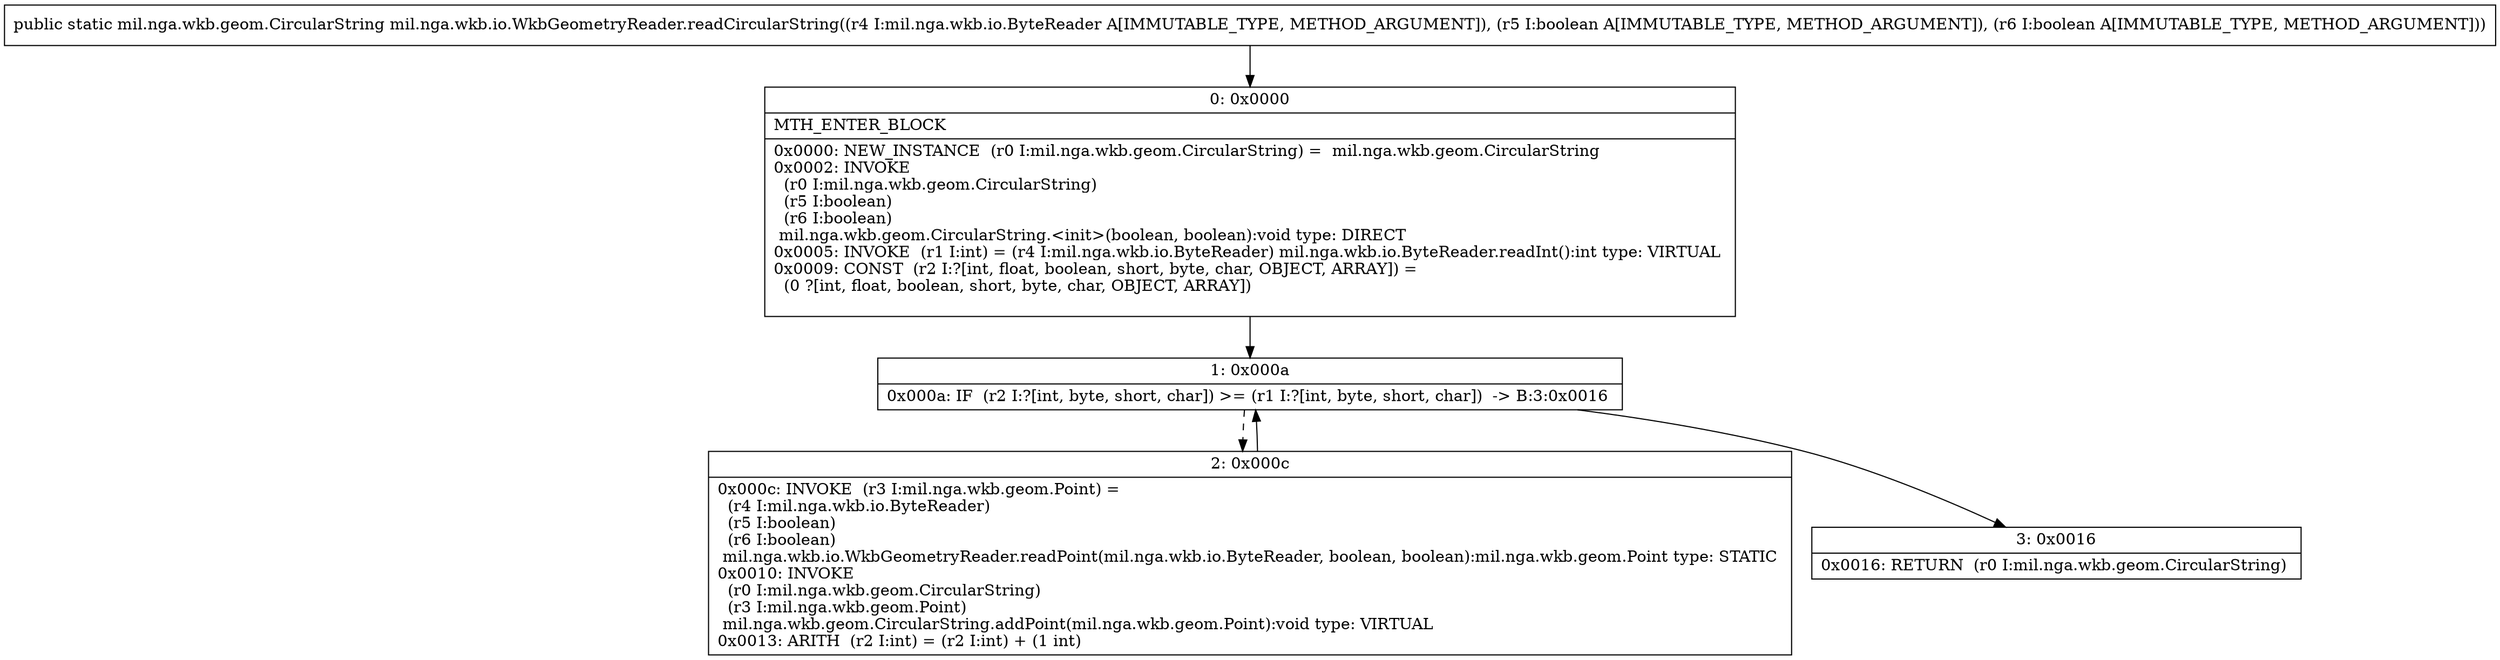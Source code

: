 digraph "CFG formil.nga.wkb.io.WkbGeometryReader.readCircularString(Lmil\/nga\/wkb\/io\/ByteReader;ZZ)Lmil\/nga\/wkb\/geom\/CircularString;" {
Node_0 [shape=record,label="{0\:\ 0x0000|MTH_ENTER_BLOCK\l|0x0000: NEW_INSTANCE  (r0 I:mil.nga.wkb.geom.CircularString) =  mil.nga.wkb.geom.CircularString \l0x0002: INVOKE  \l  (r0 I:mil.nga.wkb.geom.CircularString)\l  (r5 I:boolean)\l  (r6 I:boolean)\l mil.nga.wkb.geom.CircularString.\<init\>(boolean, boolean):void type: DIRECT \l0x0005: INVOKE  (r1 I:int) = (r4 I:mil.nga.wkb.io.ByteReader) mil.nga.wkb.io.ByteReader.readInt():int type: VIRTUAL \l0x0009: CONST  (r2 I:?[int, float, boolean, short, byte, char, OBJECT, ARRAY]) = \l  (0 ?[int, float, boolean, short, byte, char, OBJECT, ARRAY])\l \l}"];
Node_1 [shape=record,label="{1\:\ 0x000a|0x000a: IF  (r2 I:?[int, byte, short, char]) \>= (r1 I:?[int, byte, short, char])  \-\> B:3:0x0016 \l}"];
Node_2 [shape=record,label="{2\:\ 0x000c|0x000c: INVOKE  (r3 I:mil.nga.wkb.geom.Point) = \l  (r4 I:mil.nga.wkb.io.ByteReader)\l  (r5 I:boolean)\l  (r6 I:boolean)\l mil.nga.wkb.io.WkbGeometryReader.readPoint(mil.nga.wkb.io.ByteReader, boolean, boolean):mil.nga.wkb.geom.Point type: STATIC \l0x0010: INVOKE  \l  (r0 I:mil.nga.wkb.geom.CircularString)\l  (r3 I:mil.nga.wkb.geom.Point)\l mil.nga.wkb.geom.CircularString.addPoint(mil.nga.wkb.geom.Point):void type: VIRTUAL \l0x0013: ARITH  (r2 I:int) = (r2 I:int) + (1 int) \l}"];
Node_3 [shape=record,label="{3\:\ 0x0016|0x0016: RETURN  (r0 I:mil.nga.wkb.geom.CircularString) \l}"];
MethodNode[shape=record,label="{public static mil.nga.wkb.geom.CircularString mil.nga.wkb.io.WkbGeometryReader.readCircularString((r4 I:mil.nga.wkb.io.ByteReader A[IMMUTABLE_TYPE, METHOD_ARGUMENT]), (r5 I:boolean A[IMMUTABLE_TYPE, METHOD_ARGUMENT]), (r6 I:boolean A[IMMUTABLE_TYPE, METHOD_ARGUMENT])) }"];
MethodNode -> Node_0;
Node_0 -> Node_1;
Node_1 -> Node_2[style=dashed];
Node_1 -> Node_3;
Node_2 -> Node_1;
}

